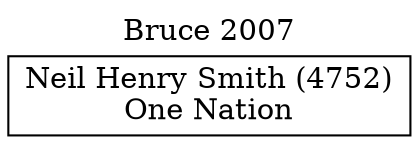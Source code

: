 // House preference flow
digraph "Neil Henry Smith (4752)_Bruce_2007" {
	graph [label="Bruce 2007" labelloc=t mclimit=10]
	node [shape=box]
	"Neil Henry Smith (4752)" [label="Neil Henry Smith (4752)
One Nation"]
}

